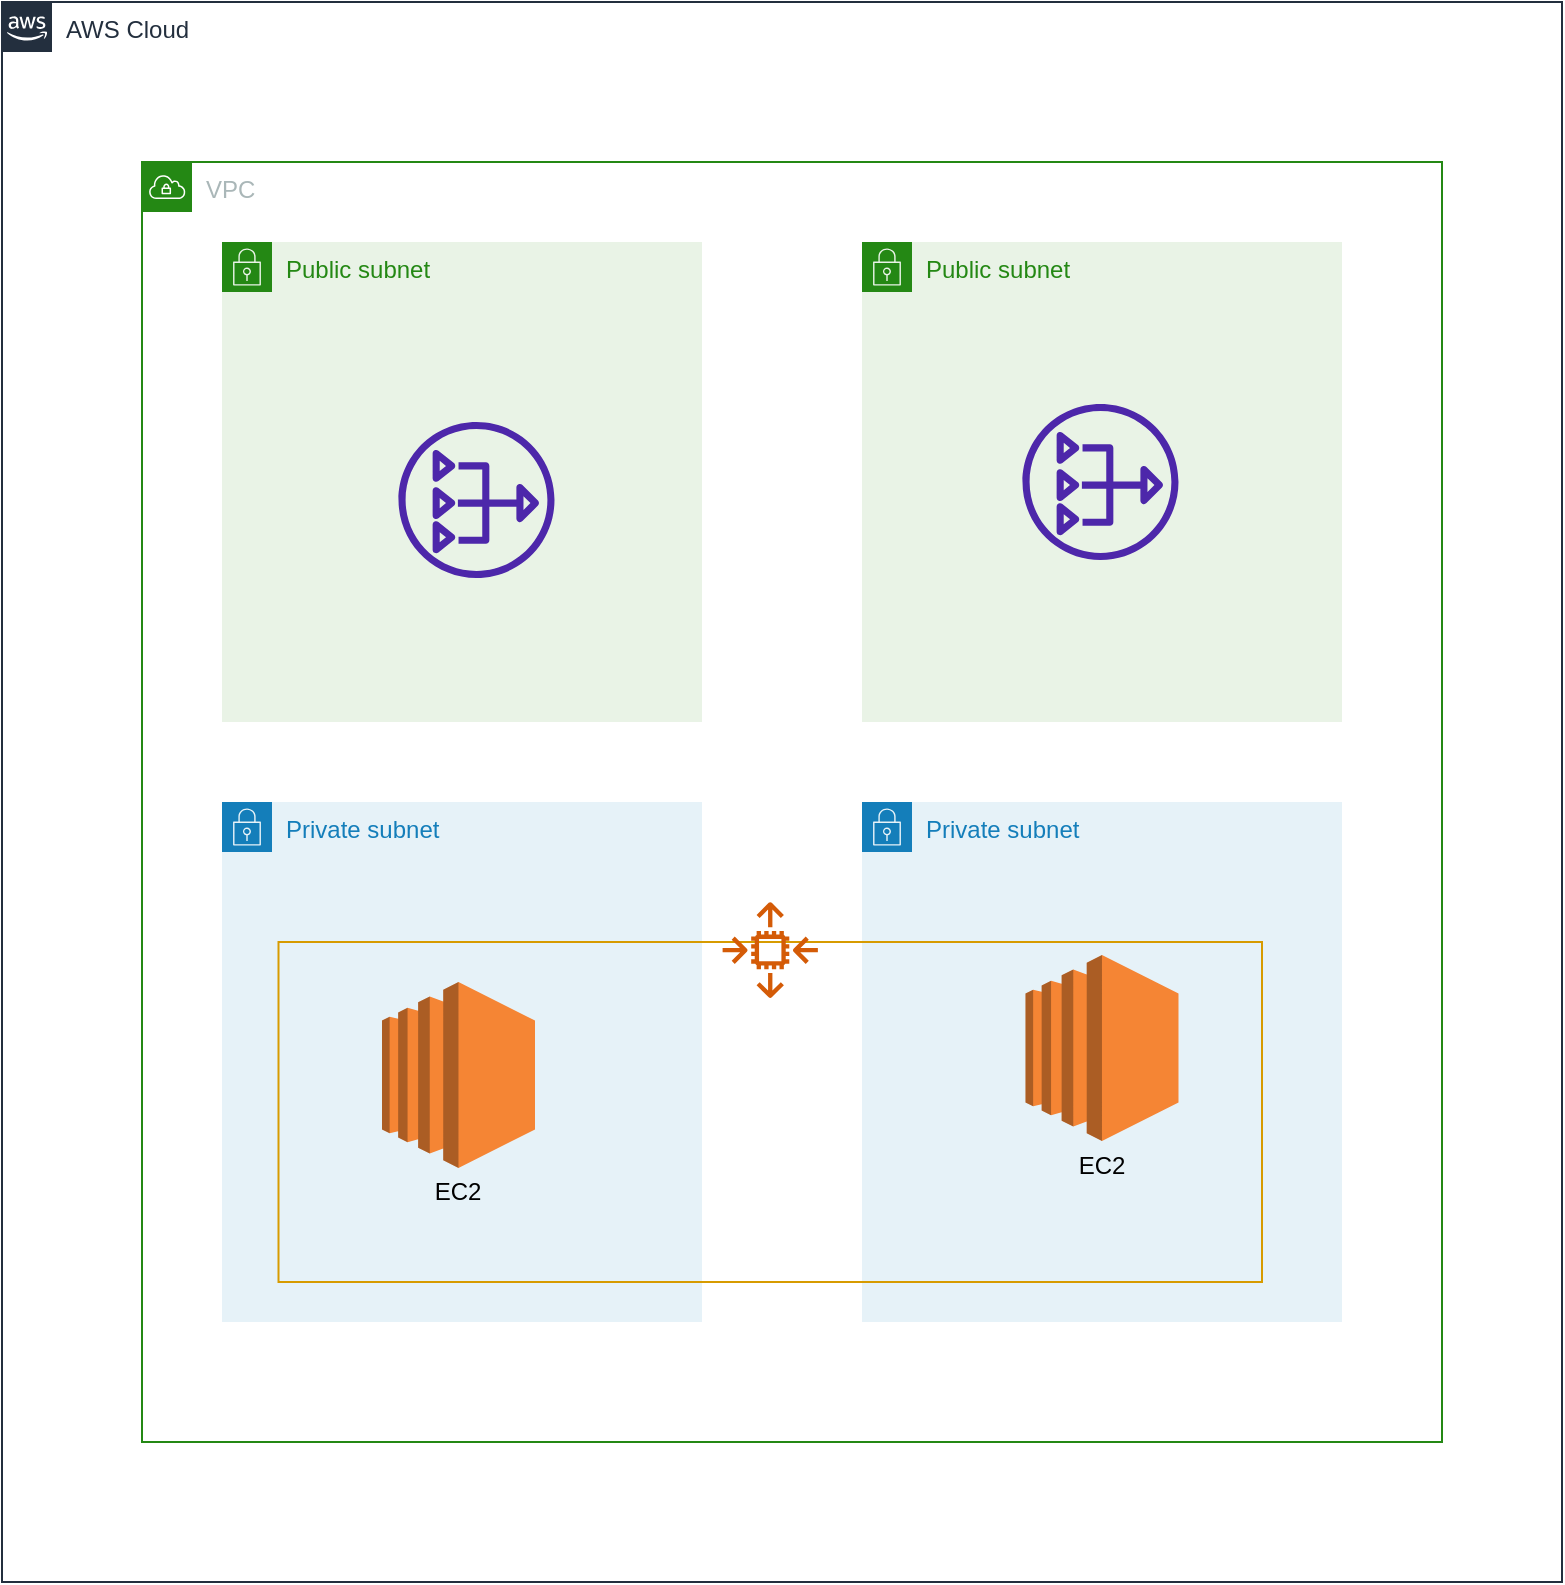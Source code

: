 <mxfile version="21.6.2" type="github">
  <diagram id="Ht1M8jgEwFfnCIfOTk4-" name="Page-1">
    <mxGraphModel dx="1393" dy="770" grid="1" gridSize="10" guides="1" tooltips="1" connect="1" arrows="1" fold="1" page="1" pageScale="1" pageWidth="1169" pageHeight="827" math="0" shadow="0">
      <root>
        <mxCell id="0" />
        <mxCell id="1" parent="0" />
        <mxCell id="UEzPUAAOIrF-is8g5C7q-74" value="AWS Cloud" style="points=[[0,0],[0.25,0],[0.5,0],[0.75,0],[1,0],[1,0.25],[1,0.5],[1,0.75],[1,1],[0.75,1],[0.5,1],[0.25,1],[0,1],[0,0.75],[0,0.5],[0,0.25]];outlineConnect=0;gradientColor=none;html=1;whiteSpace=wrap;fontSize=12;fontStyle=0;shape=mxgraph.aws4.group;grIcon=mxgraph.aws4.group_aws_cloud_alt;strokeColor=#232F3E;fillColor=none;verticalAlign=top;align=left;spacingLeft=30;fontColor=#232F3E;dashed=0;labelBackgroundColor=#ffffff;container=1;pointerEvents=0;collapsible=0;recursiveResize=0;" parent="1" vertex="1">
          <mxGeometry x="50" y="80" width="780" height="790" as="geometry" />
        </mxCell>
        <mxCell id="aGchtx2OR8RzD96-Mx9K-2" value="VPC" style="points=[[0,0],[0.25,0],[0.5,0],[0.75,0],[1,0],[1,0.25],[1,0.5],[1,0.75],[1,1],[0.75,1],[0.5,1],[0.25,1],[0,1],[0,0.75],[0,0.5],[0,0.25]];outlineConnect=0;gradientColor=none;html=1;whiteSpace=wrap;fontSize=12;fontStyle=0;container=1;pointerEvents=0;collapsible=0;recursiveResize=0;shape=mxgraph.aws4.group;grIcon=mxgraph.aws4.group_vpc;strokeColor=#248814;fillColor=none;verticalAlign=top;align=left;spacingLeft=30;fontColor=#AAB7B8;dashed=0;" vertex="1" parent="UEzPUAAOIrF-is8g5C7q-74">
          <mxGeometry x="70" y="80" width="650" height="640" as="geometry" />
        </mxCell>
        <mxCell id="aGchtx2OR8RzD96-Mx9K-4" value="Private subnet" style="points=[[0,0],[0.25,0],[0.5,0],[0.75,0],[1,0],[1,0.25],[1,0.5],[1,0.75],[1,1],[0.75,1],[0.5,1],[0.25,1],[0,1],[0,0.75],[0,0.5],[0,0.25]];outlineConnect=0;gradientColor=none;html=1;whiteSpace=wrap;fontSize=12;fontStyle=0;container=1;pointerEvents=0;collapsible=0;recursiveResize=0;shape=mxgraph.aws4.group;grIcon=mxgraph.aws4.group_security_group;grStroke=0;strokeColor=#147EBA;fillColor=#E6F2F8;verticalAlign=top;align=left;spacingLeft=30;fontColor=#147EBA;dashed=0;" vertex="1" parent="aGchtx2OR8RzD96-Mx9K-2">
          <mxGeometry x="360" y="320" width="240" height="260" as="geometry" />
        </mxCell>
        <mxCell id="aGchtx2OR8RzD96-Mx9K-10" value="" style="group" vertex="1" connectable="0" parent="aGchtx2OR8RzD96-Mx9K-4">
          <mxGeometry x="81.75" y="76.5" width="76.5" height="120" as="geometry" />
        </mxCell>
        <mxCell id="aGchtx2OR8RzD96-Mx9K-11" value="" style="outlineConnect=0;dashed=0;verticalLabelPosition=bottom;verticalAlign=top;align=center;html=1;shape=mxgraph.aws3.ec2;fillColor=#F58534;gradientColor=none;" vertex="1" parent="aGchtx2OR8RzD96-Mx9K-10">
          <mxGeometry width="76.5" height="93" as="geometry" />
        </mxCell>
        <mxCell id="aGchtx2OR8RzD96-Mx9K-12" value="EC2" style="text;html=1;strokeColor=none;fillColor=none;align=center;verticalAlign=middle;whiteSpace=wrap;rounded=0;" vertex="1" parent="aGchtx2OR8RzD96-Mx9K-10">
          <mxGeometry x="8.25" y="90" width="60" height="30" as="geometry" />
        </mxCell>
        <mxCell id="aGchtx2OR8RzD96-Mx9K-3" value="Private subnet" style="points=[[0,0],[0.25,0],[0.5,0],[0.75,0],[1,0],[1,0.25],[1,0.5],[1,0.75],[1,1],[0.75,1],[0.5,1],[0.25,1],[0,1],[0,0.75],[0,0.5],[0,0.25]];outlineConnect=0;gradientColor=none;html=1;whiteSpace=wrap;fontSize=12;fontStyle=0;container=1;pointerEvents=0;collapsible=0;recursiveResize=0;shape=mxgraph.aws4.group;grIcon=mxgraph.aws4.group_security_group;grStroke=0;strokeColor=#147EBA;fillColor=#E6F2F8;verticalAlign=top;align=left;spacingLeft=30;fontColor=#147EBA;dashed=0;" vertex="1" parent="aGchtx2OR8RzD96-Mx9K-2">
          <mxGeometry x="40" y="320" width="240" height="260" as="geometry" />
        </mxCell>
        <mxCell id="aGchtx2OR8RzD96-Mx9K-9" value="" style="group;fillColor=none;gradientColor=none;" vertex="1" connectable="0" parent="aGchtx2OR8RzD96-Mx9K-3">
          <mxGeometry x="80" y="90" width="440" height="150" as="geometry" />
        </mxCell>
        <mxCell id="aGchtx2OR8RzD96-Mx9K-7" value="" style="outlineConnect=0;dashed=0;verticalLabelPosition=bottom;verticalAlign=top;align=center;html=1;shape=mxgraph.aws3.ec2;fillColor=#F58534;gradientColor=none;" vertex="1" parent="aGchtx2OR8RzD96-Mx9K-9">
          <mxGeometry width="76.5" height="93" as="geometry" />
        </mxCell>
        <mxCell id="aGchtx2OR8RzD96-Mx9K-8" value="EC2" style="text;html=1;strokeColor=none;fillColor=none;align=center;verticalAlign=middle;whiteSpace=wrap;rounded=0;" vertex="1" parent="aGchtx2OR8RzD96-Mx9K-9">
          <mxGeometry x="8.25" y="90" width="60" height="30" as="geometry" />
        </mxCell>
        <mxCell id="aGchtx2OR8RzD96-Mx9K-14" value="" style="rounded=0;whiteSpace=wrap;html=1;fillColor=none;strokeColor=#d79b00;" vertex="1" parent="aGchtx2OR8RzD96-Mx9K-9">
          <mxGeometry x="-51.75" y="-20" width="491.75" height="170" as="geometry" />
        </mxCell>
        <mxCell id="aGchtx2OR8RzD96-Mx9K-5" value="Public subnet" style="points=[[0,0],[0.25,0],[0.5,0],[0.75,0],[1,0],[1,0.25],[1,0.5],[1,0.75],[1,1],[0.75,1],[0.5,1],[0.25,1],[0,1],[0,0.75],[0,0.5],[0,0.25]];outlineConnect=0;gradientColor=none;html=1;whiteSpace=wrap;fontSize=12;fontStyle=0;container=1;pointerEvents=0;collapsible=0;recursiveResize=0;shape=mxgraph.aws4.group;grIcon=mxgraph.aws4.group_security_group;grStroke=0;strokeColor=#248814;fillColor=#E9F3E6;verticalAlign=top;align=left;spacingLeft=30;fontColor=#248814;dashed=0;" vertex="1" parent="aGchtx2OR8RzD96-Mx9K-2">
          <mxGeometry x="40" y="40" width="240" height="240" as="geometry" />
        </mxCell>
        <mxCell id="aGchtx2OR8RzD96-Mx9K-15" value="" style="sketch=0;outlineConnect=0;fontColor=#232F3E;gradientColor=none;fillColor=#4D27AA;strokeColor=none;dashed=0;verticalLabelPosition=bottom;verticalAlign=top;align=center;html=1;fontSize=12;fontStyle=0;aspect=fixed;pointerEvents=1;shape=mxgraph.aws4.nat_gateway;" vertex="1" parent="aGchtx2OR8RzD96-Mx9K-5">
          <mxGeometry x="88.25" y="90" width="78" height="78" as="geometry" />
        </mxCell>
        <mxCell id="aGchtx2OR8RzD96-Mx9K-6" value="Public subnet" style="points=[[0,0],[0.25,0],[0.5,0],[0.75,0],[1,0],[1,0.25],[1,0.5],[1,0.75],[1,1],[0.75,1],[0.5,1],[0.25,1],[0,1],[0,0.75],[0,0.5],[0,0.25]];outlineConnect=0;gradientColor=none;html=1;whiteSpace=wrap;fontSize=12;fontStyle=0;container=1;pointerEvents=0;collapsible=0;recursiveResize=0;shape=mxgraph.aws4.group;grIcon=mxgraph.aws4.group_security_group;grStroke=0;strokeColor=#248814;fillColor=#E9F3E6;verticalAlign=top;align=left;spacingLeft=30;fontColor=#248814;dashed=0;" vertex="1" parent="aGchtx2OR8RzD96-Mx9K-2">
          <mxGeometry x="360" y="40" width="240" height="240" as="geometry" />
        </mxCell>
        <mxCell id="aGchtx2OR8RzD96-Mx9K-18" value="" style="sketch=0;outlineConnect=0;fontColor=#232F3E;gradientColor=none;fillColor=#4D27AA;strokeColor=none;dashed=0;verticalLabelPosition=bottom;verticalAlign=top;align=center;html=1;fontSize=12;fontStyle=0;aspect=fixed;pointerEvents=1;shape=mxgraph.aws4.nat_gateway;" vertex="1" parent="aGchtx2OR8RzD96-Mx9K-6">
          <mxGeometry x="80.25" y="81" width="78" height="78" as="geometry" />
        </mxCell>
        <mxCell id="aGchtx2OR8RzD96-Mx9K-13" value="" style="sketch=0;outlineConnect=0;fontColor=#232F3E;gradientColor=none;fillColor=#D45B07;strokeColor=none;dashed=0;verticalLabelPosition=bottom;verticalAlign=top;align=center;html=1;fontSize=12;fontStyle=0;aspect=fixed;pointerEvents=1;shape=mxgraph.aws4.auto_scaling2;" vertex="1" parent="1">
          <mxGeometry x="410.12" y="530" width="48" height="48" as="geometry" />
        </mxCell>
      </root>
    </mxGraphModel>
  </diagram>
</mxfile>
